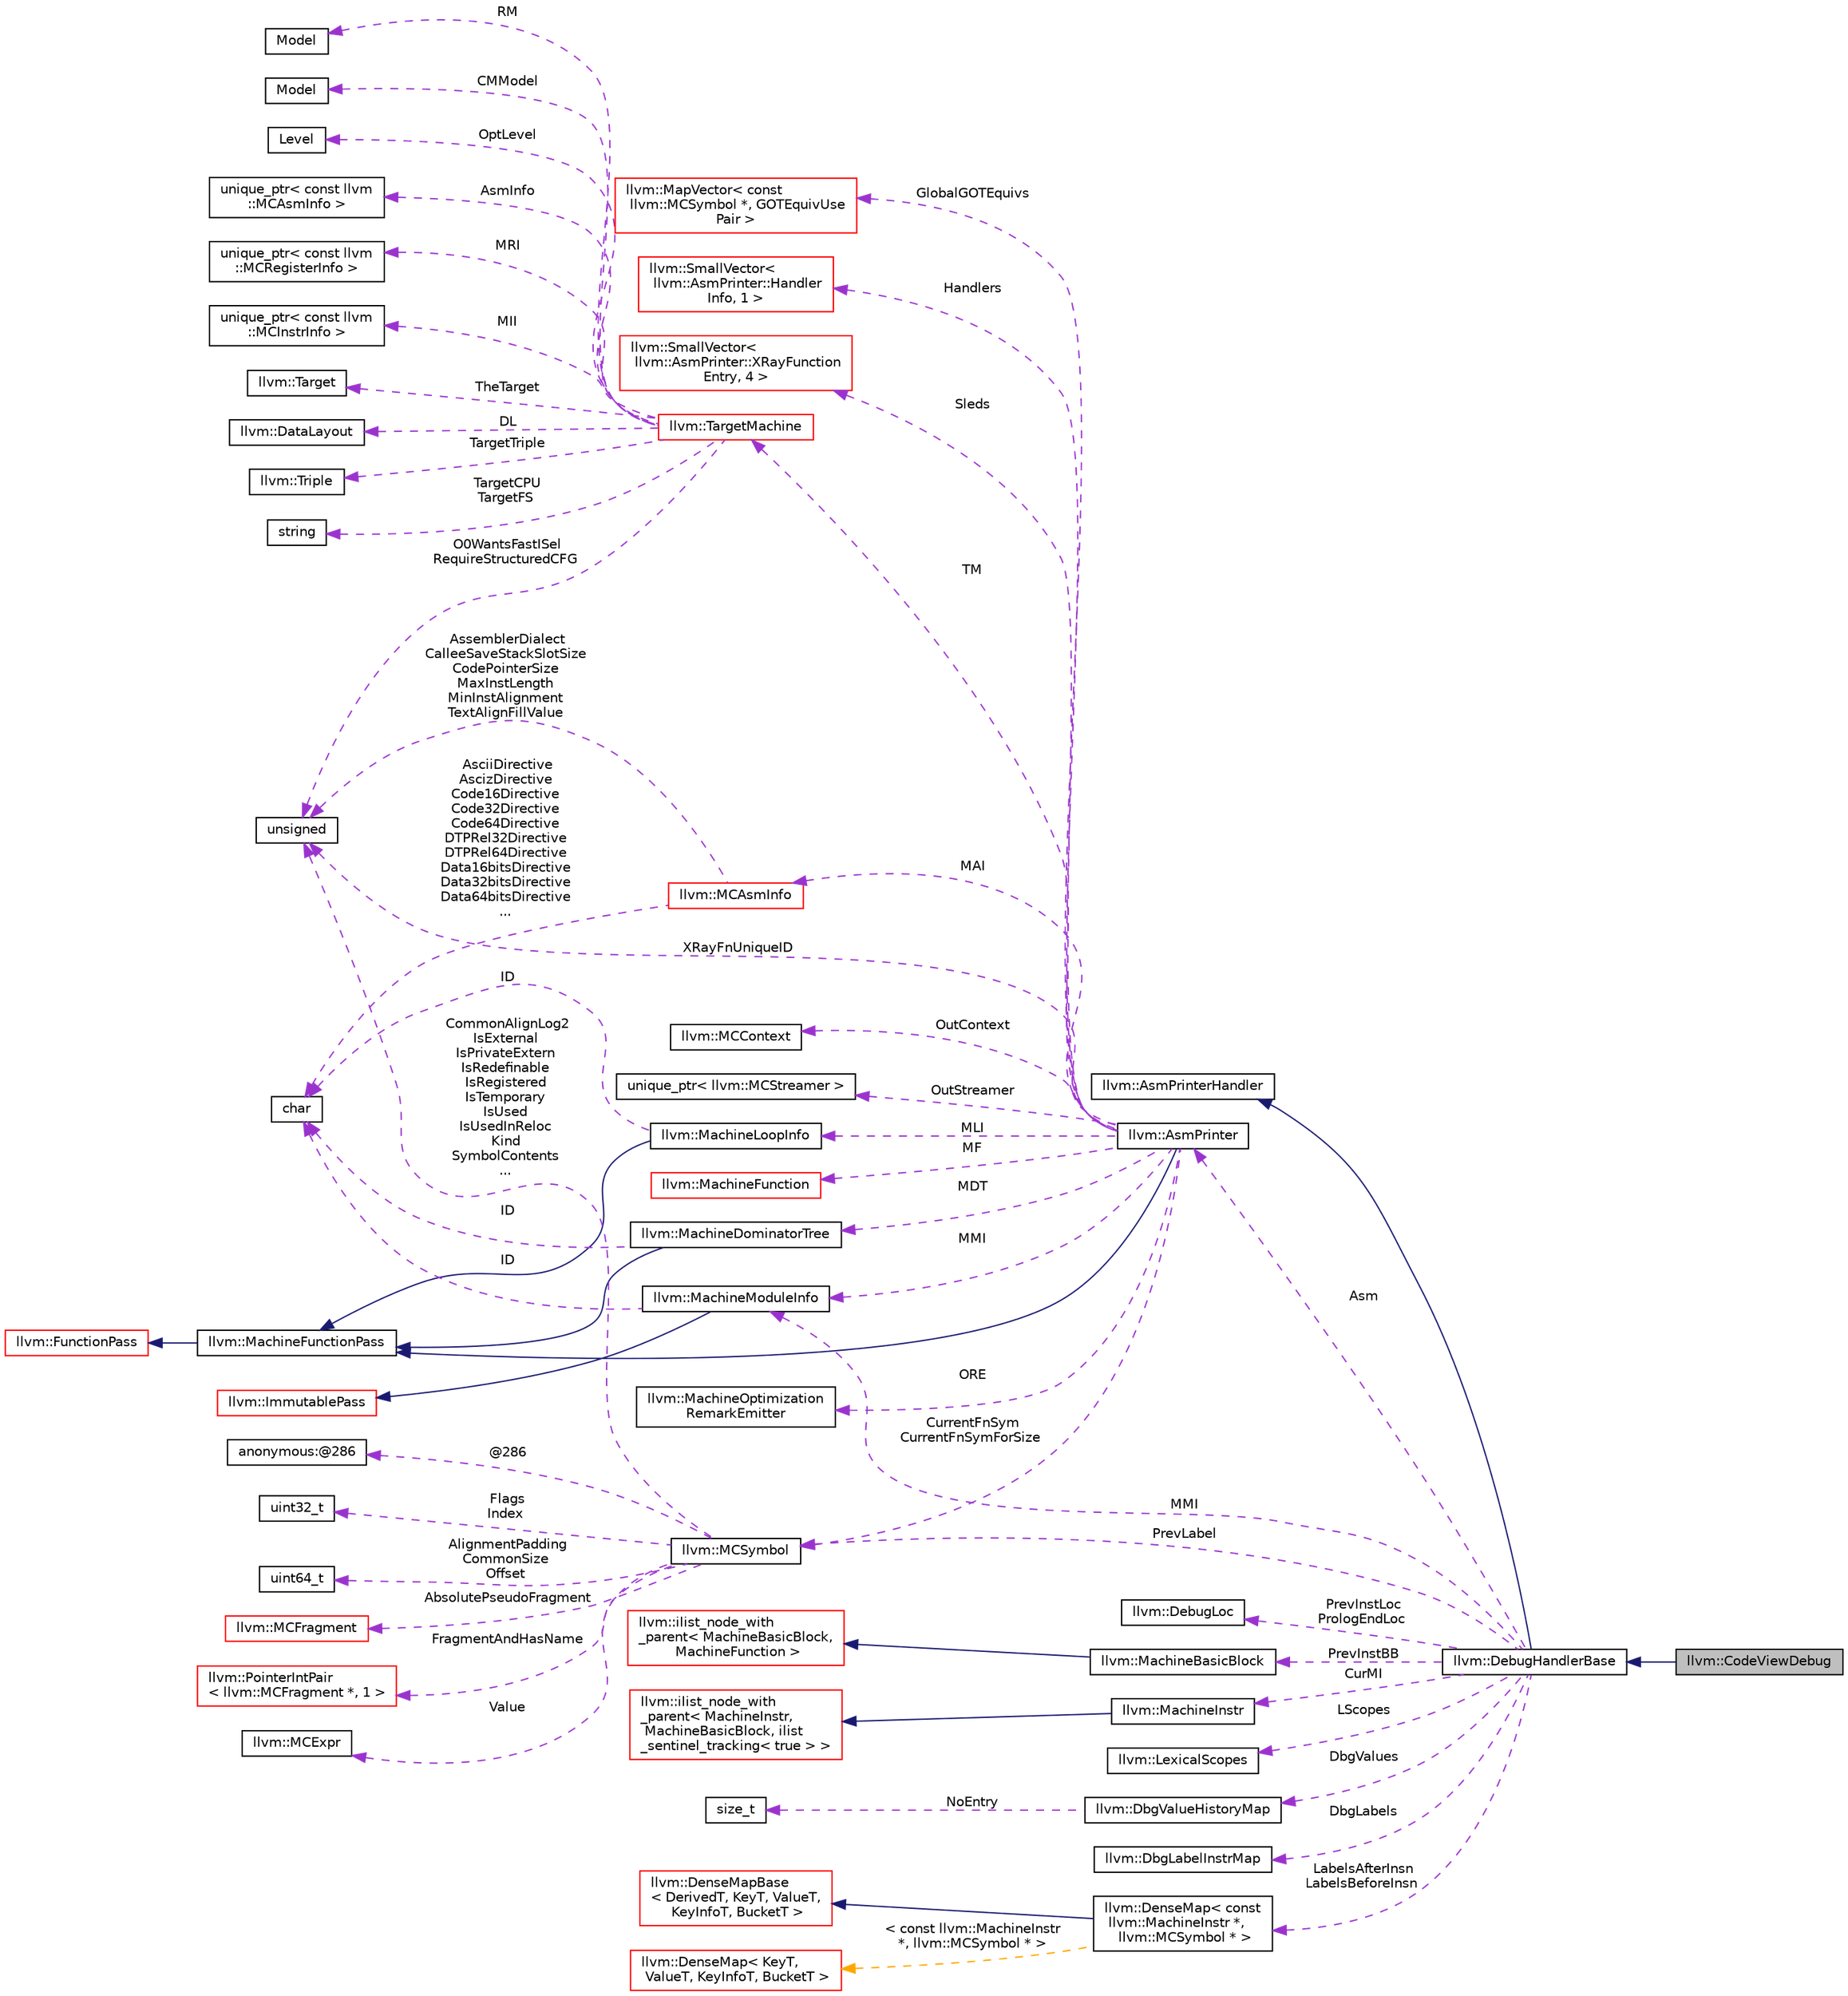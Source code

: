 digraph "llvm::CodeViewDebug"
{
 // LATEX_PDF_SIZE
  bgcolor="transparent";
  edge [fontname="Helvetica",fontsize="10",labelfontname="Helvetica",labelfontsize="10"];
  node [fontname="Helvetica",fontsize="10",shape="box"];
  rankdir="LR";
  Node1 [label="llvm::CodeViewDebug",height=0.2,width=0.4,color="black", fillcolor="grey75", style="filled", fontcolor="black",tooltip="Collects and handles line tables information in a CodeView format."];
  Node2 -> Node1 [dir="back",color="midnightblue",fontsize="10",style="solid",fontname="Helvetica"];
  Node2 [label="llvm::DebugHandlerBase",height=0.2,width=0.4,color="black",URL="$classllvm_1_1DebugHandlerBase.html",tooltip="Base class for debug information backends."];
  Node3 -> Node2 [dir="back",color="midnightblue",fontsize="10",style="solid",fontname="Helvetica"];
  Node3 [label="llvm::AsmPrinterHandler",height=0.2,width=0.4,color="black",URL="$classllvm_1_1AsmPrinterHandler.html",tooltip="Collects and handles AsmPrinter objects required to build debug or EH information."];
  Node4 -> Node2 [dir="back",color="darkorchid3",fontsize="10",style="dashed",label=" Asm" ,fontname="Helvetica"];
  Node4 [label="llvm::AsmPrinter",height=0.2,width=0.4,color="black",URL="$classllvm_1_1AsmPrinter.html",tooltip="This class is intended to be used as a driving class for all asm writers."];
  Node5 -> Node4 [dir="back",color="midnightblue",fontsize="10",style="solid",fontname="Helvetica"];
  Node5 [label="llvm::MachineFunctionPass",height=0.2,width=0.4,color="black",URL="$classllvm_1_1MachineFunctionPass.html",tooltip="MachineFunctionPass - This class adapts the FunctionPass interface to allow convenient creation of pa..."];
  Node6 -> Node5 [dir="back",color="midnightblue",fontsize="10",style="solid",fontname="Helvetica"];
  Node6 [label="llvm::FunctionPass",height=0.2,width=0.4,color="red",URL="$classllvm_1_1FunctionPass.html",tooltip="FunctionPass class - This class is used to implement most global optimizations."];
  Node8 -> Node4 [dir="back",color="darkorchid3",fontsize="10",style="dashed",label=" TM" ,fontname="Helvetica"];
  Node8 [label="llvm::TargetMachine",height=0.2,width=0.4,color="red",URL="$classllvm_1_1TargetMachine.html",tooltip="Primary interface to the complete machine description for the target machine."];
  Node9 -> Node8 [dir="back",color="darkorchid3",fontsize="10",style="dashed",label=" TheTarget" ,fontname="Helvetica"];
  Node9 [label="llvm::Target",height=0.2,width=0.4,color="black",URL="$classllvm_1_1Target.html",tooltip="Target - Wrapper for Target specific information."];
  Node10 -> Node8 [dir="back",color="darkorchid3",fontsize="10",style="dashed",label=" DL" ,fontname="Helvetica"];
  Node10 [label="llvm::DataLayout",height=0.2,width=0.4,color="black",URL="$classllvm_1_1DataLayout.html",tooltip="A parsed version of the target data layout string in and methods for querying it."];
  Node11 -> Node8 [dir="back",color="darkorchid3",fontsize="10",style="dashed",label=" TargetTriple" ,fontname="Helvetica"];
  Node11 [label="llvm::Triple",height=0.2,width=0.4,color="black",URL="$classllvm_1_1Triple.html",tooltip="Triple - Helper class for working with autoconf configuration names."];
  Node12 -> Node8 [dir="back",color="darkorchid3",fontsize="10",style="dashed",label=" TargetCPU\nTargetFS" ,fontname="Helvetica"];
  Node12 [label="string",height=0.2,width=0.4,color="black",tooltip=" "];
  Node13 -> Node8 [dir="back",color="darkorchid3",fontsize="10",style="dashed",label=" RM" ,fontname="Helvetica"];
  Node13 [label="Model",height=0.2,width=0.4,color="black",tooltip=" "];
  Node14 -> Node8 [dir="back",color="darkorchid3",fontsize="10",style="dashed",label=" CMModel" ,fontname="Helvetica"];
  Node14 [label="Model",height=0.2,width=0.4,color="black",tooltip=" "];
  Node15 -> Node8 [dir="back",color="darkorchid3",fontsize="10",style="dashed",label=" OptLevel" ,fontname="Helvetica"];
  Node15 [label="Level",height=0.2,width=0.4,color="black",tooltip=" "];
  Node16 -> Node8 [dir="back",color="darkorchid3",fontsize="10",style="dashed",label=" AsmInfo" ,fontname="Helvetica"];
  Node16 [label="unique_ptr\< const llvm\l::MCAsmInfo \>",height=0.2,width=0.4,color="black",tooltip=" "];
  Node17 -> Node8 [dir="back",color="darkorchid3",fontsize="10",style="dashed",label=" MRI" ,fontname="Helvetica"];
  Node17 [label="unique_ptr\< const llvm\l::MCRegisterInfo \>",height=0.2,width=0.4,color="black",tooltip=" "];
  Node18 -> Node8 [dir="back",color="darkorchid3",fontsize="10",style="dashed",label=" MII" ,fontname="Helvetica"];
  Node18 [label="unique_ptr\< const llvm\l::MCInstrInfo \>",height=0.2,width=0.4,color="black",tooltip=" "];
  Node20 -> Node8 [dir="back",color="darkorchid3",fontsize="10",style="dashed",label=" O0WantsFastISel\nRequireStructuredCFG" ,fontname="Helvetica"];
  Node20 [label="unsigned",height=0.2,width=0.4,color="black",URL="$classunsigned.html",tooltip=" "];
  Node35 -> Node4 [dir="back",color="darkorchid3",fontsize="10",style="dashed",label=" MAI" ,fontname="Helvetica"];
  Node35 [label="llvm::MCAsmInfo",height=0.2,width=0.4,color="red",URL="$classllvm_1_1MCAsmInfo.html",tooltip="This class is intended to be used as a base class for asm properties and features specific to the tar..."];
  Node20 -> Node35 [dir="back",color="darkorchid3",fontsize="10",style="dashed",label=" AssemblerDialect\nCalleeSaveStackSlotSize\nCodePointerSize\nMaxInstLength\nMinInstAlignment\nTextAlignFillValue" ,fontname="Helvetica"];
  Node36 -> Node35 [dir="back",color="darkorchid3",fontsize="10",style="dashed",label=" AsciiDirective\nAscizDirective\nCode16Directive\nCode32Directive\nCode64Directive\nDTPRel32Directive\nDTPRel64Directive\nData16bitsDirective\nData32bitsDirective\nData64bitsDirective\n..." ,fontname="Helvetica"];
  Node36 [label="char",height=0.2,width=0.4,color="black",URL="$classchar.html",tooltip=" "];
  Node43 -> Node4 [dir="back",color="darkorchid3",fontsize="10",style="dashed",label=" OutContext" ,fontname="Helvetica"];
  Node43 [label="llvm::MCContext",height=0.2,width=0.4,color="black",URL="$classllvm_1_1MCContext.html",tooltip="Context object for machine code objects."];
  Node44 -> Node4 [dir="back",color="darkorchid3",fontsize="10",style="dashed",label=" OutStreamer" ,fontname="Helvetica"];
  Node44 [label="unique_ptr\< llvm::MCStreamer \>",height=0.2,width=0.4,color="black",tooltip=" "];
  Node45 -> Node4 [dir="back",color="darkorchid3",fontsize="10",style="dashed",label=" MF" ,fontname="Helvetica"];
  Node45 [label="llvm::MachineFunction",height=0.2,width=0.4,color="red",URL="$classllvm_1_1MachineFunction.html",tooltip=" "];
  Node60 -> Node4 [dir="back",color="darkorchid3",fontsize="10",style="dashed",label=" MMI" ,fontname="Helvetica"];
  Node60 [label="llvm::MachineModuleInfo",height=0.2,width=0.4,color="black",URL="$classllvm_1_1MachineModuleInfo.html",tooltip="This class contains meta information specific to a module."];
  Node61 -> Node60 [dir="back",color="midnightblue",fontsize="10",style="solid",fontname="Helvetica"];
  Node61 [label="llvm::ImmutablePass",height=0.2,width=0.4,color="red",URL="$classllvm_1_1ImmutablePass.html",tooltip="ImmutablePass class - This class is used to provide information that does not need to be run."];
  Node36 -> Node60 [dir="back",color="darkorchid3",fontsize="10",style="dashed",label=" ID" ,fontname="Helvetica"];
  Node63 -> Node4 [dir="back",color="darkorchid3",fontsize="10",style="dashed",label=" MDT" ,fontname="Helvetica"];
  Node63 [label="llvm::MachineDominatorTree",height=0.2,width=0.4,color="black",URL="$classllvm_1_1MachineDominatorTree.html",tooltip="DominatorTree Class - Concrete subclass of DominatorTreeBase that is used to compute a normal dominat..."];
  Node5 -> Node63 [dir="back",color="midnightblue",fontsize="10",style="solid",fontname="Helvetica"];
  Node36 -> Node63 [dir="back",color="darkorchid3",fontsize="10",style="dashed",label=" ID" ,fontname="Helvetica"];
  Node64 -> Node4 [dir="back",color="darkorchid3",fontsize="10",style="dashed",label=" MLI" ,fontname="Helvetica"];
  Node64 [label="llvm::MachineLoopInfo",height=0.2,width=0.4,color="black",URL="$classllvm_1_1MachineLoopInfo.html",tooltip=" "];
  Node5 -> Node64 [dir="back",color="midnightblue",fontsize="10",style="solid",fontname="Helvetica"];
  Node36 -> Node64 [dir="back",color="darkorchid3",fontsize="10",style="dashed",label=" ID" ,fontname="Helvetica"];
  Node65 -> Node4 [dir="back",color="darkorchid3",fontsize="10",style="dashed",label=" ORE" ,fontname="Helvetica"];
  Node65 [label="llvm::MachineOptimization\lRemarkEmitter",height=0.2,width=0.4,color="black",URL="$classllvm_1_1MachineOptimizationRemarkEmitter.html",tooltip="The optimization diagnostic interface."];
  Node66 -> Node4 [dir="back",color="darkorchid3",fontsize="10",style="dashed",label=" CurrentFnSym\nCurrentFnSymForSize" ,fontname="Helvetica"];
  Node66 [label="llvm::MCSymbol",height=0.2,width=0.4,color="black",URL="$classllvm_1_1MCSymbol.html",tooltip="MCSymbol - Instances of this class represent a symbol name in the MC file, and MCSymbols are created ..."];
  Node67 -> Node66 [dir="back",color="darkorchid3",fontsize="10",style="dashed",label=" AbsolutePseudoFragment" ,fontname="Helvetica"];
  Node67 [label="llvm::MCFragment",height=0.2,width=0.4,color="red",URL="$classllvm_1_1MCFragment.html",tooltip=" "];
  Node77 -> Node66 [dir="back",color="darkorchid3",fontsize="10",style="dashed",label=" FragmentAndHasName" ,fontname="Helvetica"];
  Node77 [label="llvm::PointerIntPair\l\< llvm::MCFragment *, 1 \>",height=0.2,width=0.4,color="red",URL="$classllvm_1_1PointerIntPair.html",tooltip=" "];
  Node20 -> Node66 [dir="back",color="darkorchid3",fontsize="10",style="dashed",label=" CommonAlignLog2\nIsExternal\nIsPrivateExtern\nIsRedefinable\nIsRegistered\nIsTemporary\nIsUsed\nIsUsedInReloc\nKind\nSymbolContents\n..." ,fontname="Helvetica"];
  Node79 -> Node66 [dir="back",color="darkorchid3",fontsize="10",style="dashed",label=" Flags\nIndex" ,fontname="Helvetica"];
  Node79 [label="uint32_t",height=0.2,width=0.4,color="black",URL="$classuint32__t.html",tooltip=" "];
  Node80 -> Node66 [dir="back",color="darkorchid3",fontsize="10",style="dashed",label=" AlignmentPadding\nCommonSize\nOffset" ,fontname="Helvetica"];
  Node80 [label="uint64_t",height=0.2,width=0.4,color="black",tooltip=" "];
  Node81 -> Node66 [dir="back",color="darkorchid3",fontsize="10",style="dashed",label=" Value" ,fontname="Helvetica"];
  Node81 [label="llvm::MCExpr",height=0.2,width=0.4,color="black",URL="$classllvm_1_1MCExpr.html",tooltip="Base class for the full range of assembler expressions which are needed for parsing."];
  Node82 -> Node66 [dir="back",color="darkorchid3",fontsize="10",style="dashed",label=" @286" ,fontname="Helvetica"];
  Node82 [label="anonymous:@286",height=0.2,width=0.4,color="black",tooltip=" "];
  Node83 -> Node4 [dir="back",color="darkorchid3",fontsize="10",style="dashed",label=" GlobalGOTEquivs" ,fontname="Helvetica"];
  Node83 [label="llvm::MapVector\< const\l llvm::MCSymbol *, GOTEquivUse\lPair \>",height=0.2,width=0.4,color="red",URL="$classllvm_1_1MapVector.html",tooltip=" "];
  Node85 -> Node4 [dir="back",color="darkorchid3",fontsize="10",style="dashed",label=" Handlers" ,fontname="Helvetica"];
  Node85 [label="llvm::SmallVector\<\l llvm::AsmPrinter::Handler\lInfo, 1 \>",height=0.2,width=0.4,color="red",URL="$classllvm_1_1SmallVector.html",tooltip=" "];
  Node88 -> Node4 [dir="back",color="darkorchid3",fontsize="10",style="dashed",label=" Sleds" ,fontname="Helvetica"];
  Node88 [label="llvm::SmallVector\<\l llvm::AsmPrinter::XRayFunction\lEntry, 4 \>",height=0.2,width=0.4,color="red",URL="$classllvm_1_1SmallVector.html",tooltip=" "];
  Node20 -> Node4 [dir="back",color="darkorchid3",fontsize="10",style="dashed",label=" XRayFnUniqueID" ,fontname="Helvetica"];
  Node60 -> Node2 [dir="back",color="darkorchid3",fontsize="10",style="dashed",label=" MMI" ,fontname="Helvetica"];
  Node91 -> Node2 [dir="back",color="darkorchid3",fontsize="10",style="dashed",label=" PrevInstLoc\nPrologEndLoc" ,fontname="Helvetica"];
  Node91 [label="llvm::DebugLoc",height=0.2,width=0.4,color="black",URL="$classllvm_1_1DebugLoc.html",tooltip="A debug info location."];
  Node66 -> Node2 [dir="back",color="darkorchid3",fontsize="10",style="dashed",label=" PrevLabel" ,fontname="Helvetica"];
  Node92 -> Node2 [dir="back",color="darkorchid3",fontsize="10",style="dashed",label=" PrevInstBB" ,fontname="Helvetica"];
  Node92 [label="llvm::MachineBasicBlock",height=0.2,width=0.4,color="black",URL="$classllvm_1_1MachineBasicBlock.html",tooltip=" "];
  Node93 -> Node92 [dir="back",color="midnightblue",fontsize="10",style="solid",fontname="Helvetica"];
  Node93 [label="llvm::ilist_node_with\l_parent\< MachineBasicBlock,\l MachineFunction \>",height=0.2,width=0.4,color="red",URL="$classllvm_1_1ilist__node__with__parent.html",tooltip=" "];
  Node95 -> Node2 [dir="back",color="darkorchid3",fontsize="10",style="dashed",label=" CurMI" ,fontname="Helvetica"];
  Node95 [label="llvm::MachineInstr",height=0.2,width=0.4,color="black",URL="$classllvm_1_1MachineInstr.html",tooltip="Representation of each machine instruction."];
  Node96 -> Node95 [dir="back",color="midnightblue",fontsize="10",style="solid",fontname="Helvetica"];
  Node96 [label="llvm::ilist_node_with\l_parent\< MachineInstr,\l MachineBasicBlock, ilist\l_sentinel_tracking\< true \> \>",height=0.2,width=0.4,color="red",URL="$classllvm_1_1ilist__node__with__parent.html",tooltip=" "];
  Node98 -> Node2 [dir="back",color="darkorchid3",fontsize="10",style="dashed",label=" LScopes" ,fontname="Helvetica"];
  Node98 [label="llvm::LexicalScopes",height=0.2,width=0.4,color="black",URL="$classllvm_1_1LexicalScopes.html",tooltip="LexicalScopes - This class provides interface to collect and use lexical scoping information from mac..."];
  Node99 -> Node2 [dir="back",color="darkorchid3",fontsize="10",style="dashed",label=" DbgValues" ,fontname="Helvetica"];
  Node99 [label="llvm::DbgValueHistoryMap",height=0.2,width=0.4,color="black",URL="$classllvm_1_1DbgValueHistoryMap.html",tooltip="For each user variable, keep a list of instruction ranges where this variable is accessible."];
  Node38 -> Node99 [dir="back",color="darkorchid3",fontsize="10",style="dashed",label=" NoEntry" ,fontname="Helvetica"];
  Node38 [label="size_t",height=0.2,width=0.4,color="black",URL="$classsize__t.html",tooltip=" "];
  Node100 -> Node2 [dir="back",color="darkorchid3",fontsize="10",style="dashed",label=" DbgLabels" ,fontname="Helvetica"];
  Node100 [label="llvm::DbgLabelInstrMap",height=0.2,width=0.4,color="black",URL="$classllvm_1_1DbgLabelInstrMap.html",tooltip="For each inlined instance of a source-level label, keep the corresponding DBG_LABEL instruction."];
  Node101 -> Node2 [dir="back",color="darkorchid3",fontsize="10",style="dashed",label=" LabelsAfterInsn\nLabelsBeforeInsn" ,fontname="Helvetica"];
  Node101 [label="llvm::DenseMap\< const\l llvm::MachineInstr *,\l llvm::MCSymbol * \>",height=0.2,width=0.4,color="black",URL="$classllvm_1_1DenseMap.html",tooltip=" "];
  Node102 -> Node101 [dir="back",color="midnightblue",fontsize="10",style="solid",fontname="Helvetica"];
  Node102 [label="llvm::DenseMapBase\l\< DerivedT, KeyT, ValueT,\l KeyInfoT, BucketT \>",height=0.2,width=0.4,color="red",URL="$classllvm_1_1DenseMapBase.html",tooltip=" "];
  Node104 -> Node101 [dir="back",color="orange",fontsize="10",style="dashed",label=" \< const llvm::MachineInstr\l *, llvm::MCSymbol * \>" ,fontname="Helvetica"];
  Node104 [label="llvm::DenseMap\< KeyT,\l ValueT, KeyInfoT, BucketT \>",height=0.2,width=0.4,color="red",URL="$classllvm_1_1DenseMap.html",tooltip=" "];
}
